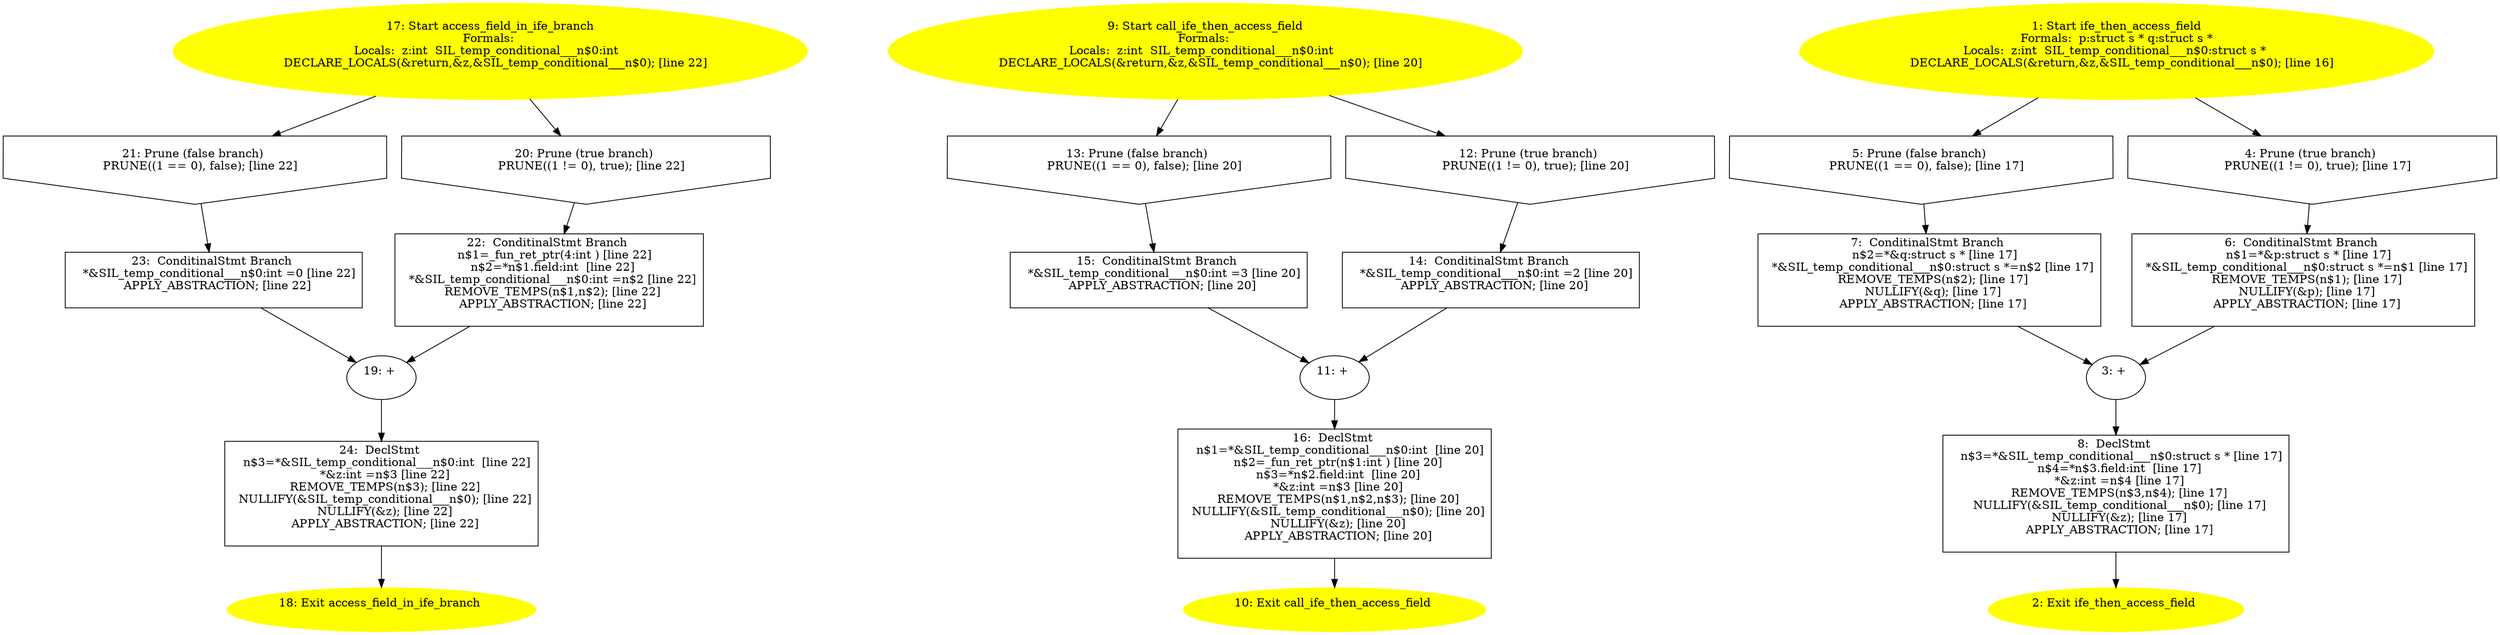 /* @generated */
digraph iCFG {
24 [label="24:  DeclStmt \n   n$3=*&SIL_temp_conditional___n$0:int  [line 22]\n  *&z:int =n$3 [line 22]\n  REMOVE_TEMPS(n$3); [line 22]\n  NULLIFY(&SIL_temp_conditional___n$0); [line 22]\n  NULLIFY(&z); [line 22]\n  APPLY_ABSTRACTION; [line 22]\n " shape="box"]
	

	 24 -> 18 ;
23 [label="23:  ConditinalStmt Branch \n   *&SIL_temp_conditional___n$0:int =0 [line 22]\n  APPLY_ABSTRACTION; [line 22]\n " shape="box"]
	

	 23 -> 19 ;
22 [label="22:  ConditinalStmt Branch \n   n$1=_fun_ret_ptr(4:int ) [line 22]\n  n$2=*n$1.field:int  [line 22]\n  *&SIL_temp_conditional___n$0:int =n$2 [line 22]\n  REMOVE_TEMPS(n$1,n$2); [line 22]\n  APPLY_ABSTRACTION; [line 22]\n " shape="box"]
	

	 22 -> 19 ;
21 [label="21: Prune (false branch) \n   PRUNE((1 == 0), false); [line 22]\n " shape="invhouse"]
	

	 21 -> 23 ;
20 [label="20: Prune (true branch) \n   PRUNE((1 != 0), true); [line 22]\n " shape="invhouse"]
	

	 20 -> 22 ;
19 [label="19: + \n  " ]
	

	 19 -> 24 ;
18 [label="18: Exit access_field_in_ife_branch \n  " color=yellow style=filled]
	

17 [label="17: Start access_field_in_ife_branch\nFormals: \nLocals:  z:int  SIL_temp_conditional___n$0:int  \n   DECLARE_LOCALS(&return,&z,&SIL_temp_conditional___n$0); [line 22]\n " color=yellow style=filled]
	

	 17 -> 20 ;
	 17 -> 21 ;
16 [label="16:  DeclStmt \n   n$1=*&SIL_temp_conditional___n$0:int  [line 20]\n  n$2=_fun_ret_ptr(n$1:int ) [line 20]\n  n$3=*n$2.field:int  [line 20]\n  *&z:int =n$3 [line 20]\n  REMOVE_TEMPS(n$1,n$2,n$3); [line 20]\n  NULLIFY(&SIL_temp_conditional___n$0); [line 20]\n  NULLIFY(&z); [line 20]\n  APPLY_ABSTRACTION; [line 20]\n " shape="box"]
	

	 16 -> 10 ;
15 [label="15:  ConditinalStmt Branch \n   *&SIL_temp_conditional___n$0:int =3 [line 20]\n  APPLY_ABSTRACTION; [line 20]\n " shape="box"]
	

	 15 -> 11 ;
14 [label="14:  ConditinalStmt Branch \n   *&SIL_temp_conditional___n$0:int =2 [line 20]\n  APPLY_ABSTRACTION; [line 20]\n " shape="box"]
	

	 14 -> 11 ;
13 [label="13: Prune (false branch) \n   PRUNE((1 == 0), false); [line 20]\n " shape="invhouse"]
	

	 13 -> 15 ;
12 [label="12: Prune (true branch) \n   PRUNE((1 != 0), true); [line 20]\n " shape="invhouse"]
	

	 12 -> 14 ;
11 [label="11: + \n  " ]
	

	 11 -> 16 ;
10 [label="10: Exit call_ife_then_access_field \n  " color=yellow style=filled]
	

9 [label="9: Start call_ife_then_access_field\nFormals: \nLocals:  z:int  SIL_temp_conditional___n$0:int  \n   DECLARE_LOCALS(&return,&z,&SIL_temp_conditional___n$0); [line 20]\n " color=yellow style=filled]
	

	 9 -> 12 ;
	 9 -> 13 ;
8 [label="8:  DeclStmt \n   n$3=*&SIL_temp_conditional___n$0:struct s * [line 17]\n  n$4=*n$3.field:int  [line 17]\n  *&z:int =n$4 [line 17]\n  REMOVE_TEMPS(n$3,n$4); [line 17]\n  NULLIFY(&SIL_temp_conditional___n$0); [line 17]\n  NULLIFY(&z); [line 17]\n  APPLY_ABSTRACTION; [line 17]\n " shape="box"]
	

	 8 -> 2 ;
7 [label="7:  ConditinalStmt Branch \n   n$2=*&q:struct s * [line 17]\n  *&SIL_temp_conditional___n$0:struct s *=n$2 [line 17]\n  REMOVE_TEMPS(n$2); [line 17]\n  NULLIFY(&q); [line 17]\n  APPLY_ABSTRACTION; [line 17]\n " shape="box"]
	

	 7 -> 3 ;
6 [label="6:  ConditinalStmt Branch \n   n$1=*&p:struct s * [line 17]\n  *&SIL_temp_conditional___n$0:struct s *=n$1 [line 17]\n  REMOVE_TEMPS(n$1); [line 17]\n  NULLIFY(&p); [line 17]\n  APPLY_ABSTRACTION; [line 17]\n " shape="box"]
	

	 6 -> 3 ;
5 [label="5: Prune (false branch) \n   PRUNE((1 == 0), false); [line 17]\n " shape="invhouse"]
	

	 5 -> 7 ;
4 [label="4: Prune (true branch) \n   PRUNE((1 != 0), true); [line 17]\n " shape="invhouse"]
	

	 4 -> 6 ;
3 [label="3: + \n  " ]
	

	 3 -> 8 ;
2 [label="2: Exit ife_then_access_field \n  " color=yellow style=filled]
	

1 [label="1: Start ife_then_access_field\nFormals:  p:struct s * q:struct s *\nLocals:  z:int  SIL_temp_conditional___n$0:struct s * \n   DECLARE_LOCALS(&return,&z,&SIL_temp_conditional___n$0); [line 16]\n " color=yellow style=filled]
	

	 1 -> 4 ;
	 1 -> 5 ;
}
